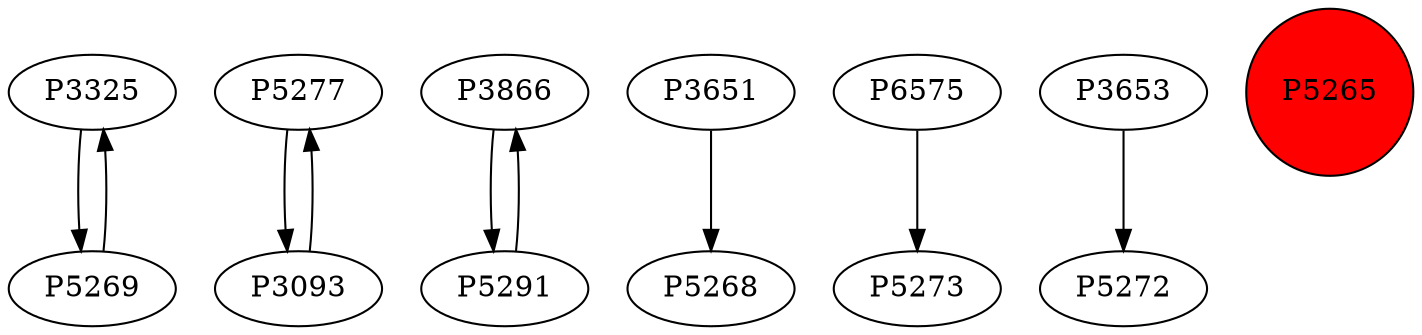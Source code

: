 digraph {
	P3325 -> P5269
	P5277 -> P3093
	P3866 -> P5291
	P3093 -> P5277
	P5291 -> P3866
	P3651 -> P5268
	P6575 -> P5273
	P3653 -> P5272
	P5269 -> P3325
	P5265 [shape=circle]
	P5265 [style=filled]
	P5265 [fillcolor=red]
}